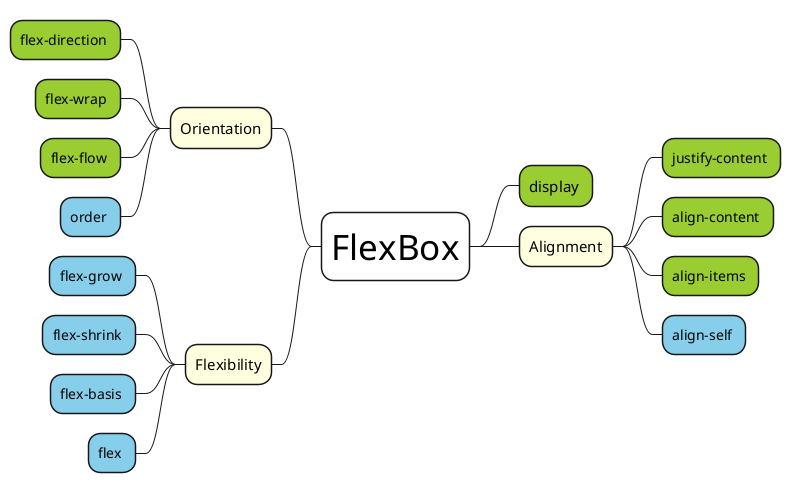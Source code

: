 @startmindmap
<style>
mindmapDiagram {
  Node {
    BackGroundColor white
  }
  rootNode {
    FontSize 35
  }
  :depth(1) {
    FontSize 15
    BackGroundColor LightYellow
  }
  .containerStyle * {
    BackgroundColor YellowGreen
  }
  .itemStyle * {
    BackgroundColor SkyBlue
  }
}
</style>
+ FlexBox
' ++ W3C TR
' +++_ CSS Flexible Box Layout Module Level 1 https://www.w3.org/TR/css-flexbox-1/
' +++_ CSS Box Alignment Module Level 3 https://www.w3.org/TR/css-align-3/
-- Orientation
--- flex-direction <<containerStyle>>
--- flex-wrap <<containerStyle>>
--- flex-flow <<containerStyle>>
--- order <<itemStyle>>
-- Flexibility
--- flex-grow <<itemStyle>>
--- flex-shrink <<itemStyle>>
--- flex-basis <<itemStyle>>
--- flex <<itemStyle>>
++ display <<containerStyle>>
++ Alignment
+++ justify-content <<containerStyle>>
+++ align-content <<containerStyle>>
+++ align-items <<containerStyle>>
+++ align-self <<itemStyle>>
@endmindmap
